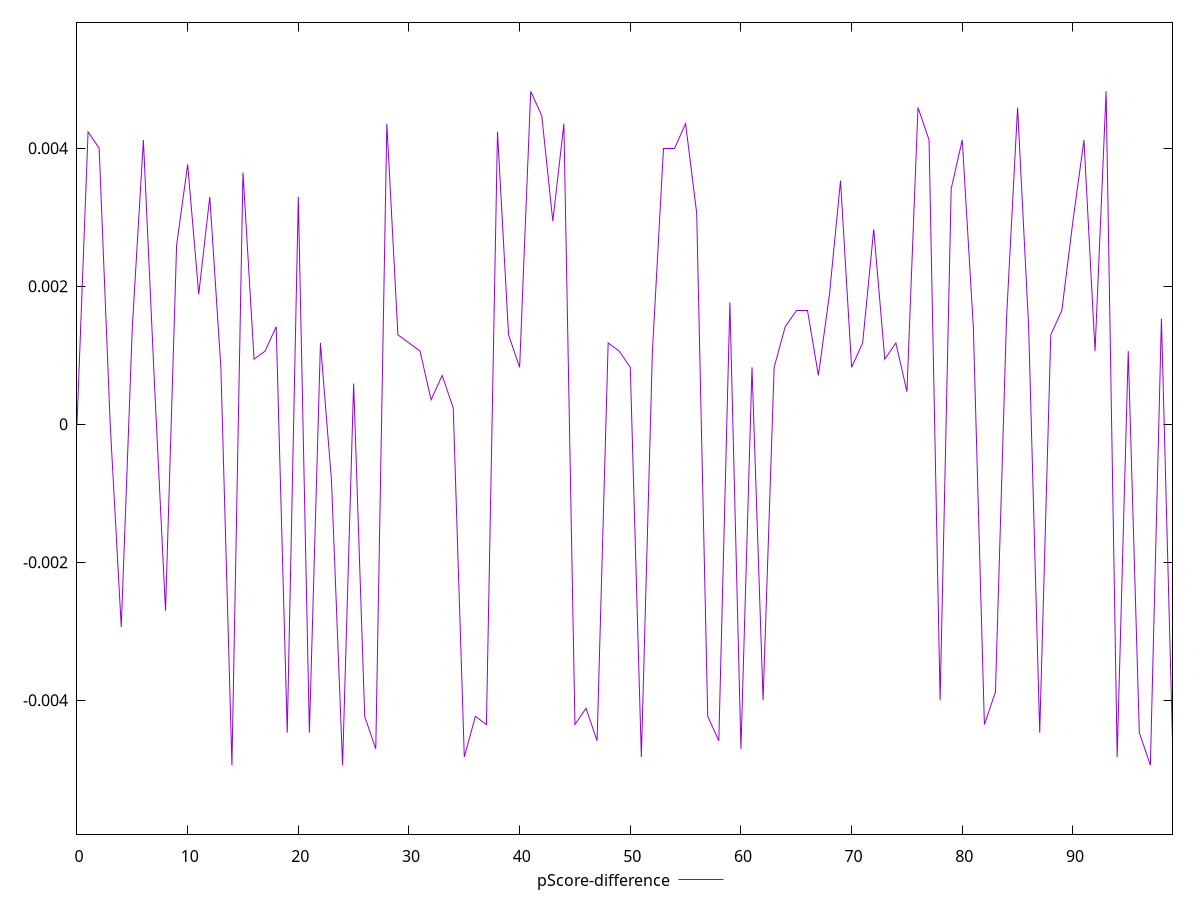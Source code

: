reset

$pScoreDifference <<EOF
0 0
1 0.004235294117647059
2 0.0040000000000000036
3 0
4 -0.002941176470588225
5 0.0014117647058823346
6 0.004117647058823559
7 0.0005882352941176672
8 -0.002705882352941169
9 0.002588235294117669
10 0.003764705882352948
11 0.0018823529411765016
12 0.0032941176470588363
13 0.0008235294117647229
14 -0.004941176470588227
15 0.003647058823529392
16 0.0009411764705882231
17 0.0010588235294117787
18 0.0014117647058823346
19 -0.004470588235294115
20 0.0032941176470588363
21 -0.004470588235294115
22 0.0011764705882352788
23 -0.0008235294117647229
24 -0.004941176470588227
25 0.0005882352941176672
26 -0.004235294117647059
27 -0.004705882352941171
28 0.004352941176470615
29 0.0012941176470588345
30 0.0011764705882352788
31 0.0010588235294117787
32 0.0003529411764706114
33 0.0007058823529411673
34 0.00023529411764705577
35 -0.0048235294117647265
36 -0.004235294117647059
37 -0.004352941176470615
38 0.004235294117647059
39 0.0012941176470588345
40 0.0008235294117647229
41 0.0048235294117647265
42 0.004470588235294115
43 0.0029411764705882804
44 0.004352941176470615
45 -0.004352941176470615
46 -0.004117647058823504
47 -0.004588235294117615
48 0.0011764705882352788
49 0.0010588235294117787
50 0.0008235294117647229
51 -0.0048235294117647265
52 0.0010588235294117787
53 0.0040000000000000036
54 0.0040000000000000036
55 0.004352941176470615
56 0.0030588235294117805
57 -0.004235294117647059
58 -0.004588235294117615
59 0.001764705882352946
60 -0.004705882352941171
61 0.0008235294117647229
62 -0.0040000000000000036
63 0.0008235294117647229
64 0.0014117647058823346
65 0.0016470588235293904
66 0.0016470588235293904
67 0.0007058823529411673
68 0.0018823529411765016
69 0.003529411764705892
70 0.0008235294117647229
71 0.0011764705882352788
72 0.0028235294117647247
73 0.0009411764705882231
74 0.0011764705882352788
75 0.00047058823529411153
76 0.004588235294117671
77 0.004117647058823559
78 -0.0040000000000000036
79 0.003411764705882392
80 0.004117647058823559
81 0.0014117647058823346
82 -0.004352941176470615
83 -0.003882352941176448
84 0.0015294117647058902
85 0.004588235294117671
86 0.0014117647058823346
87 -0.004470588235294115
88 0.0012941176470588345
89 0.0016470588235293904
90 0.0029411764705882804
91 0.004117647058823559
92 0.0010588235294117787
93 0.0048235294117647265
94 -0.0048235294117647265
95 0.0010588235294117787
96 -0.004470588235294115
97 -0.004941176470588227
98 0.0015294117647058902
99 -0.004588235294117615
EOF

set key outside below
set xrange [0:99]
set yrange [-0.005941176470588227:0.0058235294117647265]
set trange [-0.005941176470588227:0.0058235294117647265]
set terminal svg size 640, 500 enhanced background rgb 'white'
set output "report_00025_2021-02-22T21:38:55.199Z/uses-rel-preload/samples/pages+cached/pScore-difference/values.svg"

plot $pScoreDifference title "pScore-difference" with line

reset
